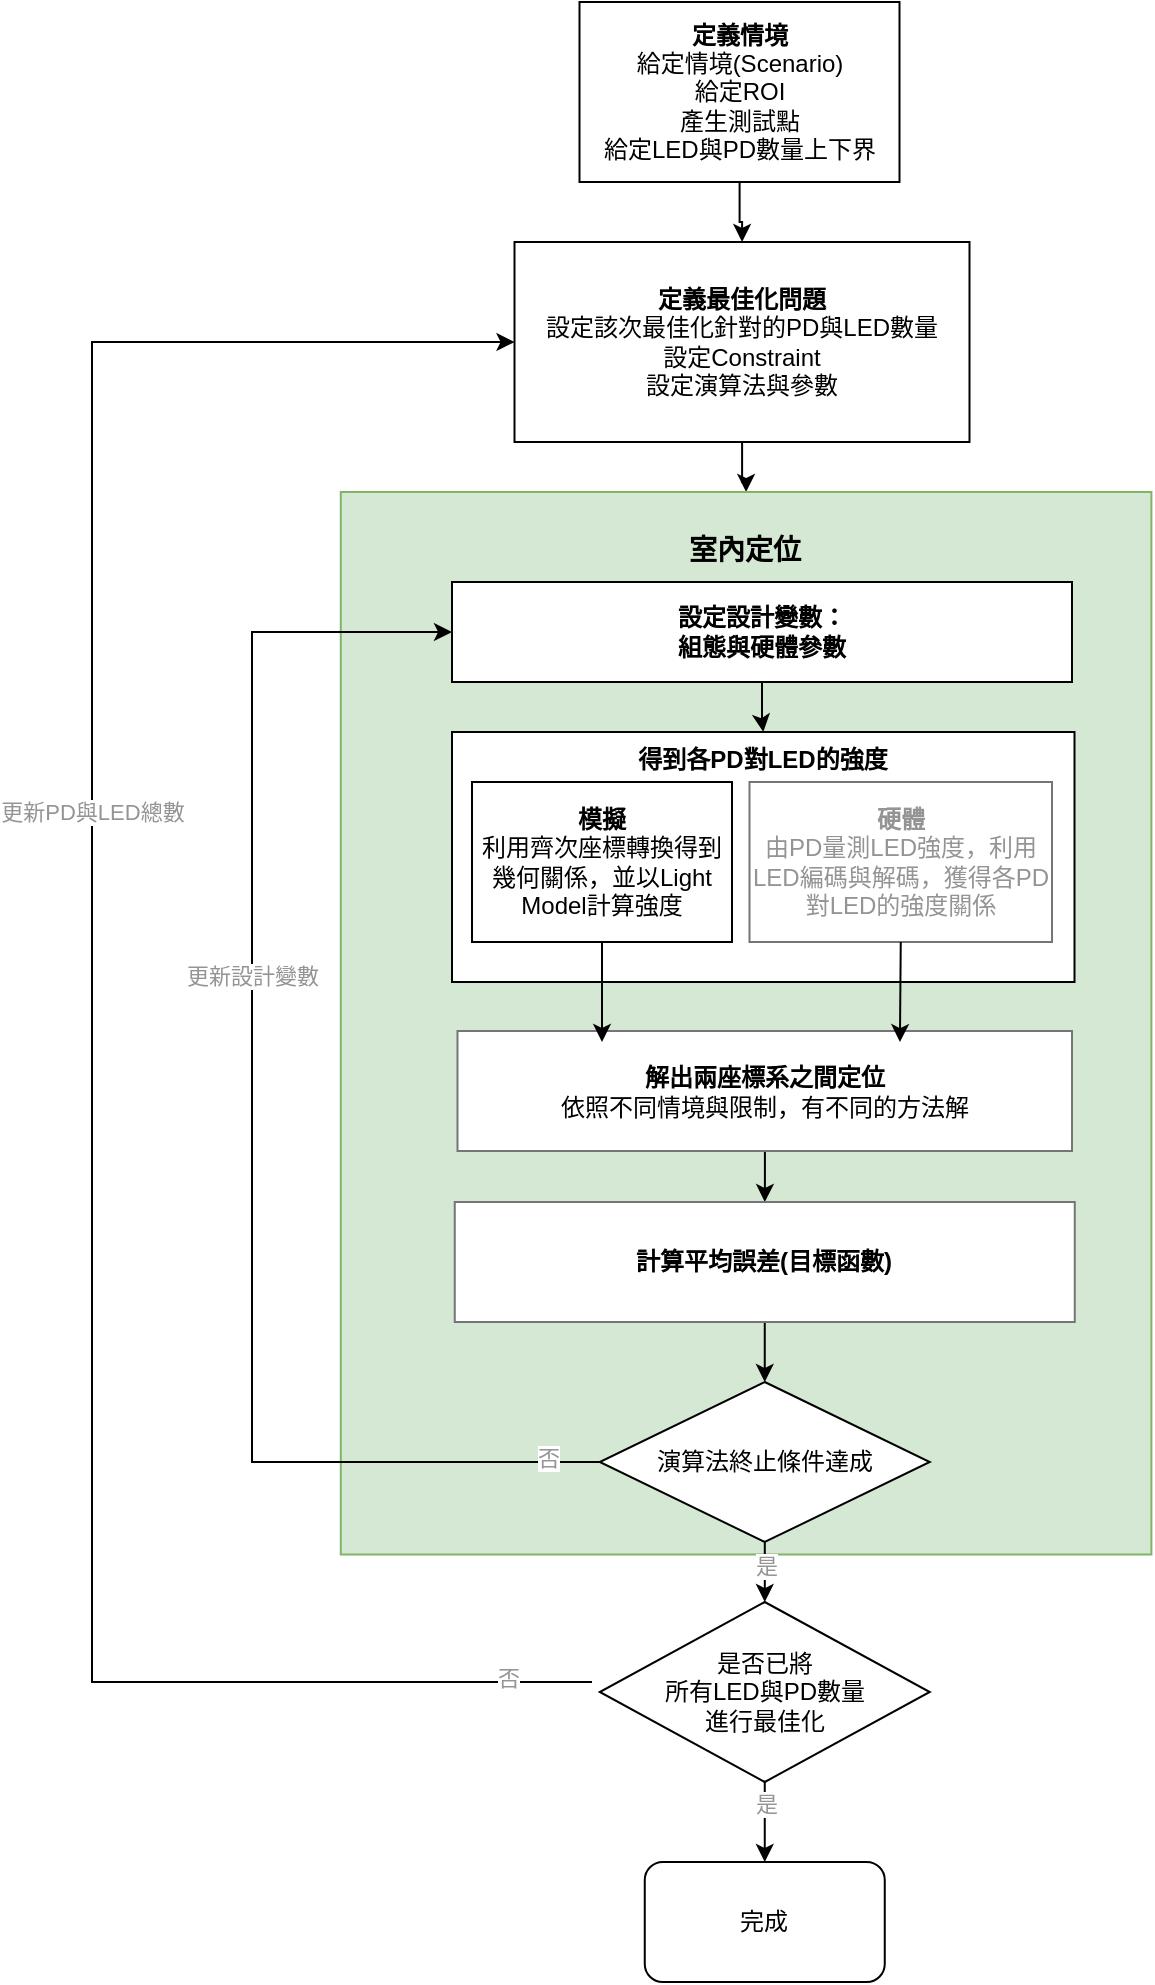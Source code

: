 <mxfile version="16.4.0" type="device"><diagram id="C5RBs43oDa-KdzZeNtuy" name="Page-1"><mxGraphModel dx="1113" dy="698" grid="1" gridSize="10" guides="1" tooltips="1" connect="1" arrows="1" fold="1" page="1" pageScale="1" pageWidth="827" pageHeight="1169" math="0" shadow="0"><root><mxCell id="WIyWlLk6GJQsqaUBKTNV-0"/><mxCell id="WIyWlLk6GJQsqaUBKTNV-1" parent="WIyWlLk6GJQsqaUBKTNV-0"/><mxCell id="fy0SaHWFiJwUPZrE4bs7-2" value="" style="edgeStyle=orthogonalEdgeStyle;rounded=0;orthogonalLoop=1;jettySize=auto;html=1;" edge="1" parent="WIyWlLk6GJQsqaUBKTNV-1" source="fy0SaHWFiJwUPZrE4bs7-0" target="fy0SaHWFiJwUPZrE4bs7-1"><mxGeometry relative="1" as="geometry"/></mxCell><mxCell id="fy0SaHWFiJwUPZrE4bs7-0" value="&lt;b&gt;定義情境&lt;/b&gt;&lt;br&gt;給定情境(Scenario)&lt;br&gt;給定ROI&lt;br&gt;產生測試點&lt;br&gt;給定LED與PD數量上下界" style="rounded=0;whiteSpace=wrap;html=1;" vertex="1" parent="WIyWlLk6GJQsqaUBKTNV-1"><mxGeometry x="343.75" y="40" width="160" height="90" as="geometry"/></mxCell><mxCell id="fy0SaHWFiJwUPZrE4bs7-4" value="" style="edgeStyle=orthogonalEdgeStyle;rounded=0;orthogonalLoop=1;jettySize=auto;html=1;" edge="1" parent="WIyWlLk6GJQsqaUBKTNV-1" source="fy0SaHWFiJwUPZrE4bs7-1" target="fy0SaHWFiJwUPZrE4bs7-3"><mxGeometry relative="1" as="geometry"/></mxCell><mxCell id="fy0SaHWFiJwUPZrE4bs7-1" value="&lt;b&gt;定義最佳化問題&lt;/b&gt;&lt;br&gt;設定該次最佳化針對的PD與LED數量&lt;br&gt;設定Constraint&lt;br&gt;設定演算法與參數" style="rounded=0;whiteSpace=wrap;html=1;" vertex="1" parent="WIyWlLk6GJQsqaUBKTNV-1"><mxGeometry x="311.25" y="160" width="227.5" height="100" as="geometry"/></mxCell><mxCell id="fy0SaHWFiJwUPZrE4bs7-3" value="&lt;h3&gt;室內定位&lt;/h3&gt;" style="rounded=0;whiteSpace=wrap;html=1;fillColor=#d5e8d4;strokeColor=#82b366;horizontal=0;verticalAlign=top;rotation=90;" vertex="1" parent="WIyWlLk6GJQsqaUBKTNV-1"><mxGeometry x="161.42" y="347.97" width="531.25" height="405.31" as="geometry"/></mxCell><mxCell id="fy0SaHWFiJwUPZrE4bs7-8" value="" style="edgeStyle=orthogonalEdgeStyle;rounded=0;orthogonalLoop=1;jettySize=auto;html=1;" edge="1" parent="WIyWlLk6GJQsqaUBKTNV-1" source="fy0SaHWFiJwUPZrE4bs7-5" target="fy0SaHWFiJwUPZrE4bs7-7"><mxGeometry relative="1" as="geometry"/></mxCell><mxCell id="fy0SaHWFiJwUPZrE4bs7-39" value="是" style="edgeLabel;html=1;align=center;verticalAlign=middle;resizable=0;points=[];fontColor=#949494;" vertex="1" connectable="0" parent="fy0SaHWFiJwUPZrE4bs7-8"><mxGeometry x="0.138" relative="1" as="geometry"><mxPoint as="offset"/></mxGeometry></mxCell><mxCell id="fy0SaHWFiJwUPZrE4bs7-5" value="演算法終止條件達成" style="rhombus;whiteSpace=wrap;html=1;rounded=0;" vertex="1" parent="WIyWlLk6GJQsqaUBKTNV-1"><mxGeometry x="353.88" y="730" width="165" height="80" as="geometry"/></mxCell><mxCell id="fy0SaHWFiJwUPZrE4bs7-13" style="edgeStyle=orthogonalEdgeStyle;rounded=0;orthogonalLoop=1;jettySize=auto;html=1;exitX=0.5;exitY=1;exitDx=0;exitDy=0;entryX=0.5;entryY=0;entryDx=0;entryDy=0;" edge="1" parent="WIyWlLk6GJQsqaUBKTNV-1" source="fy0SaHWFiJwUPZrE4bs7-7" target="fy0SaHWFiJwUPZrE4bs7-11"><mxGeometry relative="1" as="geometry"/></mxCell><mxCell id="fy0SaHWFiJwUPZrE4bs7-40" value="是" style="edgeLabel;html=1;align=center;verticalAlign=middle;resizable=0;points=[];fontColor=#949494;" vertex="1" connectable="0" parent="fy0SaHWFiJwUPZrE4bs7-13"><mxGeometry x="-0.466" relative="1" as="geometry"><mxPoint as="offset"/></mxGeometry></mxCell><mxCell id="fy0SaHWFiJwUPZrE4bs7-7" value="是否已將&lt;br&gt;所有LED與PD數量&lt;br&gt;進行最佳化" style="rhombus;whiteSpace=wrap;html=1;rounded=0;" vertex="1" parent="WIyWlLk6GJQsqaUBKTNV-1"><mxGeometry x="353.88" y="840" width="165" height="90" as="geometry"/></mxCell><mxCell id="fy0SaHWFiJwUPZrE4bs7-11" value="完成" style="rounded=1;whiteSpace=wrap;html=1;" vertex="1" parent="WIyWlLk6GJQsqaUBKTNV-1"><mxGeometry x="376.38" y="970" width="120" height="60" as="geometry"/></mxCell><mxCell id="fy0SaHWFiJwUPZrE4bs7-19" value="" style="endArrow=classic;html=1;rounded=0;exitX=0;exitY=0.5;exitDx=0;exitDy=0;entryX=0;entryY=0.5;entryDx=0;entryDy=0;" edge="1" parent="WIyWlLk6GJQsqaUBKTNV-1" source="fy0SaHWFiJwUPZrE4bs7-5" target="fy0SaHWFiJwUPZrE4bs7-21"><mxGeometry width="50" height="50" relative="1" as="geometry"><mxPoint x="200" y="610" as="sourcePoint"/><mxPoint x="210.93" y="340" as="targetPoint"/><Array as="points"><mxPoint x="180" y="770"/><mxPoint x="180" y="355"/></Array></mxGeometry></mxCell><mxCell id="fy0SaHWFiJwUPZrE4bs7-37" value="更新設計變數" style="edgeLabel;html=1;align=center;verticalAlign=middle;resizable=0;points=[];fontColor=#949494;" vertex="1" connectable="0" parent="fy0SaHWFiJwUPZrE4bs7-19"><mxGeometry x="0.211" relative="1" as="geometry"><mxPoint as="offset"/></mxGeometry></mxCell><mxCell id="fy0SaHWFiJwUPZrE4bs7-38" value="否" style="edgeLabel;html=1;align=center;verticalAlign=middle;resizable=0;points=[];fontColor=#949494;" vertex="1" connectable="0" parent="fy0SaHWFiJwUPZrE4bs7-19"><mxGeometry x="-0.925" y="-2" relative="1" as="geometry"><mxPoint as="offset"/></mxGeometry></mxCell><mxCell id="fy0SaHWFiJwUPZrE4bs7-25" value="" style="edgeStyle=orthogonalEdgeStyle;rounded=0;orthogonalLoop=1;jettySize=auto;html=1;" edge="1" parent="WIyWlLk6GJQsqaUBKTNV-1" source="fy0SaHWFiJwUPZrE4bs7-21" target="fy0SaHWFiJwUPZrE4bs7-24"><mxGeometry relative="1" as="geometry"/></mxCell><mxCell id="fy0SaHWFiJwUPZrE4bs7-21" value="&lt;b&gt;設定&lt;/b&gt;&lt;b&gt;設計變數：&lt;/b&gt;&lt;b&gt;&lt;br&gt;組態與硬體參數&lt;/b&gt;" style="rounded=0;whiteSpace=wrap;html=1;" vertex="1" parent="WIyWlLk6GJQsqaUBKTNV-1"><mxGeometry x="280" y="330" width="310" height="50" as="geometry"/></mxCell><mxCell id="fy0SaHWFiJwUPZrE4bs7-24" value="&lt;b&gt;得到各PD對LED的強度&lt;br&gt;&lt;br&gt;&lt;br&gt;&lt;br&gt;&lt;br&gt;&lt;br&gt;&lt;br&gt;&lt;/b&gt;" style="whiteSpace=wrap;html=1;rounded=0;verticalAlign=top;" vertex="1" parent="WIyWlLk6GJQsqaUBKTNV-1"><mxGeometry x="280" y="405" width="311.25" height="125" as="geometry"/></mxCell><mxCell id="fy0SaHWFiJwUPZrE4bs7-22" value="&lt;b&gt;模擬&lt;/b&gt;&lt;br&gt;利用齊次座標轉換得到幾何關係，並以Light Model計算強度" style="whiteSpace=wrap;html=1;rounded=0;" vertex="1" parent="WIyWlLk6GJQsqaUBKTNV-1"><mxGeometry x="290" y="430" width="130" height="80" as="geometry"/></mxCell><mxCell id="fy0SaHWFiJwUPZrE4bs7-26" value="&lt;b&gt;硬體&lt;/b&gt;&lt;br&gt;由PD量測LED強度，利用LED編碼與解碼，獲得各PD對LED的強度關係" style="whiteSpace=wrap;html=1;rounded=0;fillColor=#FFFFFF;strokeColor=#757575;fontColor=#949494;" vertex="1" parent="WIyWlLk6GJQsqaUBKTNV-1"><mxGeometry x="428.75" y="430" width="151.25" height="80" as="geometry"/></mxCell><mxCell id="fy0SaHWFiJwUPZrE4bs7-36" value="" style="edgeStyle=orthogonalEdgeStyle;rounded=0;orthogonalLoop=1;jettySize=auto;html=1;fontColor=#949494;" edge="1" parent="WIyWlLk6GJQsqaUBKTNV-1" source="fy0SaHWFiJwUPZrE4bs7-27" target="fy0SaHWFiJwUPZrE4bs7-29"><mxGeometry relative="1" as="geometry"/></mxCell><mxCell id="fy0SaHWFiJwUPZrE4bs7-27" value="&lt;b&gt;解出兩座標系之間定位&lt;/b&gt;&lt;br&gt;依照不同情境與限制，有不同的方法解" style="rounded=0;whiteSpace=wrap;html=1;strokeColor=#757575;fillColor=#FFFFFF;" vertex="1" parent="WIyWlLk6GJQsqaUBKTNV-1"><mxGeometry x="282.75" y="554.5" width="307.25" height="60" as="geometry"/></mxCell><mxCell id="fy0SaHWFiJwUPZrE4bs7-31" style="edgeStyle=orthogonalEdgeStyle;rounded=0;orthogonalLoop=1;jettySize=auto;html=1;exitX=0.5;exitY=1;exitDx=0;exitDy=0;entryX=0.5;entryY=0;entryDx=0;entryDy=0;" edge="1" parent="WIyWlLk6GJQsqaUBKTNV-1" source="fy0SaHWFiJwUPZrE4bs7-29" target="fy0SaHWFiJwUPZrE4bs7-5"><mxGeometry relative="1" as="geometry"/></mxCell><mxCell id="fy0SaHWFiJwUPZrE4bs7-29" value="&lt;b&gt;計算平均誤差(目標函數)&lt;br&gt;&lt;/b&gt;" style="rounded=0;whiteSpace=wrap;html=1;strokeColor=#757575;fillColor=#FFFFFF;" vertex="1" parent="WIyWlLk6GJQsqaUBKTNV-1"><mxGeometry x="281.38" y="640" width="310" height="60" as="geometry"/></mxCell><mxCell id="fy0SaHWFiJwUPZrE4bs7-34" value="" style="endArrow=classic;html=1;rounded=0;fontColor=#949494;exitX=0.5;exitY=1;exitDx=0;exitDy=0;" edge="1" parent="WIyWlLk6GJQsqaUBKTNV-1" source="fy0SaHWFiJwUPZrE4bs7-22"><mxGeometry width="50" height="50" relative="1" as="geometry"><mxPoint x="400" y="520" as="sourcePoint"/><mxPoint x="355" y="560" as="targetPoint"/><Array as="points"/></mxGeometry></mxCell><mxCell id="fy0SaHWFiJwUPZrE4bs7-35" value="" style="endArrow=classic;html=1;rounded=0;fontColor=#949494;textOpacity=30;exitX=0.5;exitY=1;exitDx=0;exitDy=0;entryX=0.72;entryY=0.092;entryDx=0;entryDy=0;entryPerimeter=0;" edge="1" parent="WIyWlLk6GJQsqaUBKTNV-1" source="fy0SaHWFiJwUPZrE4bs7-26" target="fy0SaHWFiJwUPZrE4bs7-27"><mxGeometry width="50" height="50" relative="1" as="geometry"><mxPoint x="365.0" y="520" as="sourcePoint"/><mxPoint x="504" y="550" as="targetPoint"/><Array as="points"/></mxGeometry></mxCell><mxCell id="fy0SaHWFiJwUPZrE4bs7-41" value="" style="endArrow=classic;html=1;rounded=0;entryX=0;entryY=0.5;entryDx=0;entryDy=0;" edge="1" parent="WIyWlLk6GJQsqaUBKTNV-1" target="fy0SaHWFiJwUPZrE4bs7-1"><mxGeometry width="50" height="50" relative="1" as="geometry"><mxPoint x="350" y="880" as="sourcePoint"/><mxPoint x="180.0" y="480" as="targetPoint"/><Array as="points"><mxPoint x="100" y="880"/><mxPoint x="100" y="210"/></Array></mxGeometry></mxCell><mxCell id="fy0SaHWFiJwUPZrE4bs7-42" value="更新PD與LED總數" style="edgeLabel;html=1;align=center;verticalAlign=middle;resizable=0;points=[];fontColor=#949494;" vertex="1" connectable="0" parent="fy0SaHWFiJwUPZrE4bs7-41"><mxGeometry x="0.211" relative="1" as="geometry"><mxPoint as="offset"/></mxGeometry></mxCell><mxCell id="fy0SaHWFiJwUPZrE4bs7-43" value="否" style="edgeLabel;html=1;align=center;verticalAlign=middle;resizable=0;points=[];fontColor=#949494;" vertex="1" connectable="0" parent="fy0SaHWFiJwUPZrE4bs7-41"><mxGeometry x="-0.925" y="-2" relative="1" as="geometry"><mxPoint as="offset"/></mxGeometry></mxCell></root></mxGraphModel></diagram></mxfile>